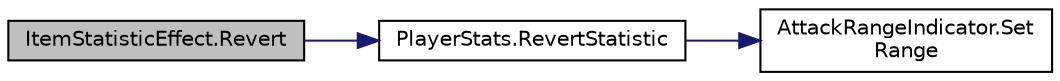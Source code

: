 digraph "ItemStatisticEffect.Revert"
{
 // INTERACTIVE_SVG=YES
 // LATEX_PDF_SIZE
  edge [fontname="Helvetica",fontsize="10",labelfontname="Helvetica",labelfontsize="10"];
  node [fontname="Helvetica",fontsize="10",shape=record];
  rankdir="LR";
  Node1 [label="ItemStatisticEffect.Revert",height=0.2,width=0.4,color="black", fillcolor="grey75", style="filled", fontcolor="black",tooltip=" "];
  Node1 -> Node2 [color="midnightblue",fontsize="10",style="solid",fontname="Helvetica"];
  Node2 [label="PlayerStats.RevertStatistic",height=0.2,width=0.4,color="black", fillcolor="white", style="filled",URL="$class_player_stats.html#a85d656089081a1fae4eb9c531f44eaee",tooltip=" "];
  Node2 -> Node3 [color="midnightblue",fontsize="10",style="solid",fontname="Helvetica"];
  Node3 [label="AttackRangeIndicator.Set\lRange",height=0.2,width=0.4,color="black", fillcolor="white", style="filled",URL="$class_attack_range_indicator.html#a30b23b934689db8d536efbc193ad9ae3",tooltip=" "];
}
